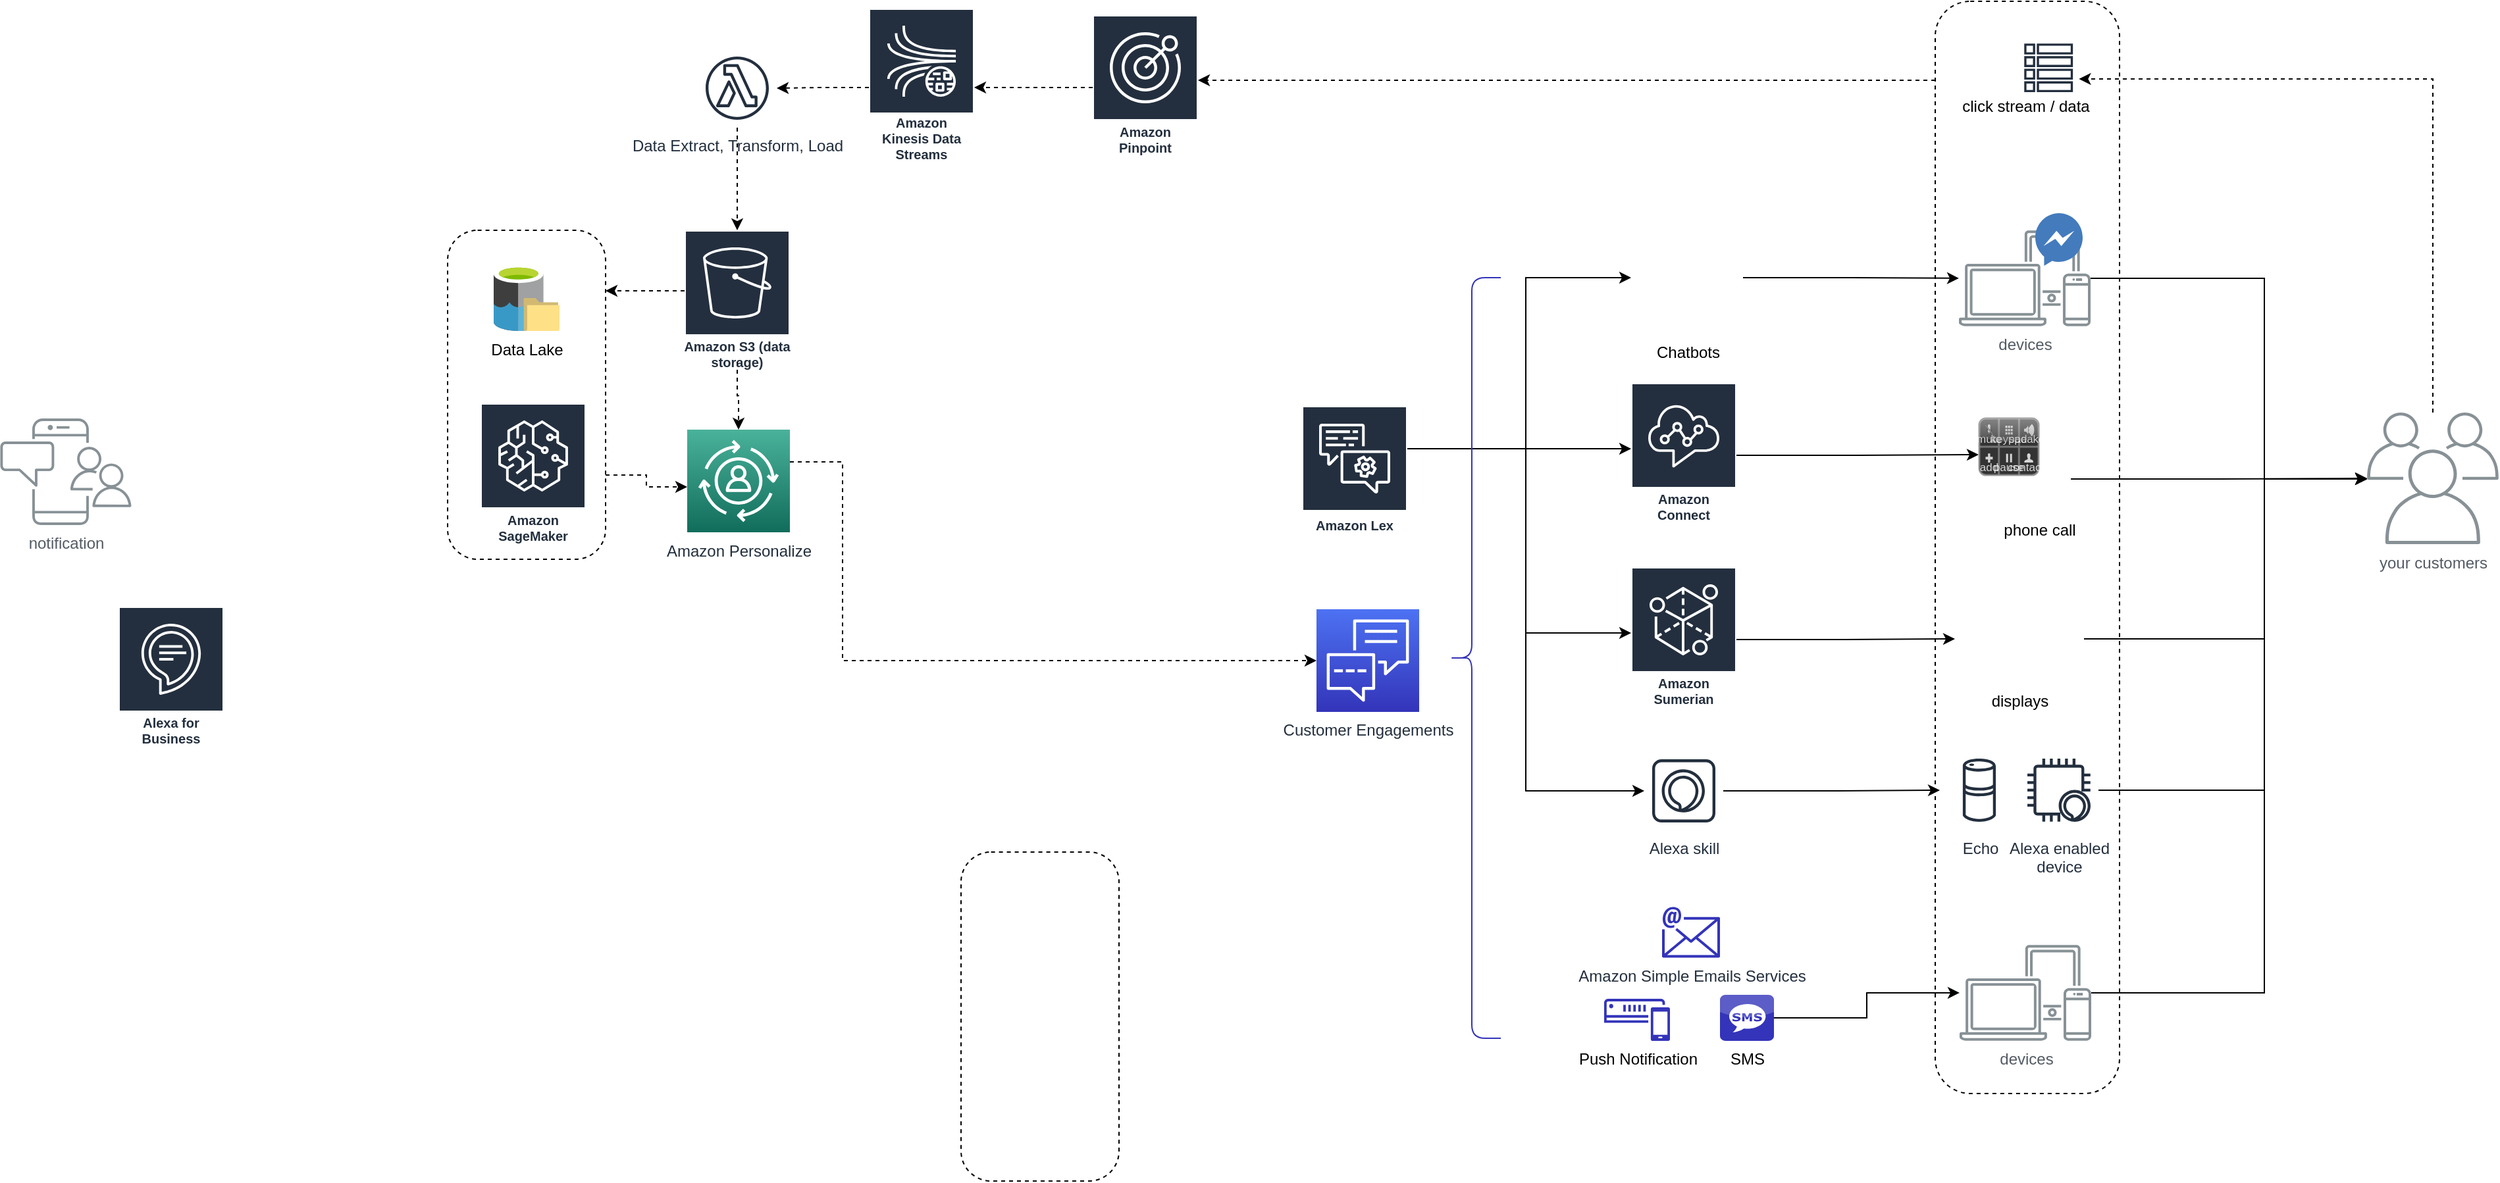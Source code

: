 <mxfile version="10.6.7" type="github"><diagram id="-aMo5f1z0sB-jl-REzhq" name="Page-1"><mxGraphModel dx="3768" dy="1148" grid="1" gridSize="10" guides="1" tooltips="1" connect="1" arrows="1" fold="1" page="1" pageScale="1" pageWidth="850" pageHeight="1100" math="0" shadow="0"><root><mxCell id="0"/><mxCell id="1" parent="0"/><mxCell id="tBMgNqVavnwIs27Ay6d1-81" value="" style="group;spacing=100;" parent="1" vertex="1" connectable="0"><mxGeometry x="1020" y="440" width="140" height="830" as="geometry"/></mxCell><mxCell id="tBMgNqVavnwIs27Ay6d1-69" value="" style="rounded=1;whiteSpace=wrap;html=1;fillColor=none;dashed=1;spacing=9;arcSize=19;" parent="tBMgNqVavnwIs27Ay6d1-81" vertex="1"><mxGeometry width="140" height="830" as="geometry"/></mxCell><mxCell id="tBMgNqVavnwIs27Ay6d1-88" value="" style="group" parent="tBMgNqVavnwIs27Ay6d1-81" vertex="1" connectable="0"><mxGeometry x="3.5" y="27.474" width="130" height="61.199" as="geometry"/></mxCell><mxCell id="tBMgNqVavnwIs27Ay6d1-74" value="" style="shape=image;html=1;verticalAlign=top;verticalLabelPosition=bottom;labelBackgroundColor=#ffffff;imageAspect=0;aspect=fixed;image=https://cdn1.iconfinder.com/data/icons/hawcons/32/700015-icon-27-one-finger-click-128.png;dashed=1;fillColor=none;spacing=7;" parent="tBMgNqVavnwIs27Ay6d1-88" vertex="1"><mxGeometry x="9.5" y="4.371" width="36.965" height="36.965" as="geometry"/></mxCell><mxCell id="tBMgNqVavnwIs27Ay6d1-80" value="&amp;nbsp;" style="outlineConnect=0;fontColor=#232F3E;gradientColor=none;strokeColor=#232F3E;fillColor=#ffffff;dashed=0;verticalLabelPosition=bottom;verticalAlign=top;align=center;html=1;fontSize=12;fontStyle=0;aspect=fixed;shape=mxgraph.aws4.resourceIcon;resIcon=mxgraph.aws4.table;spacing=8;" parent="tBMgNqVavnwIs27Ay6d1-88" vertex="1"><mxGeometry x="59.5" width="46.206" height="46.206" as="geometry"/></mxCell><mxCell id="tBMgNqVavnwIs27Ay6d1-82" value="click stream / data" style="text;html=1;strokeColor=none;fillColor=none;align=center;verticalAlign=middle;whiteSpace=wrap;rounded=0;dashed=1;" parent="tBMgNqVavnwIs27Ay6d1-88" vertex="1"><mxGeometry y="43.714" width="130" height="17.485" as="geometry"/></mxCell><mxCell id="tBMgNqVavnwIs27Ay6d1-117" value="devices" style="outlineConnect=0;gradientColor=none;fontColor=#545B64;strokeColor=none;fillColor=#879196;dashed=0;verticalLabelPosition=bottom;verticalAlign=top;align=center;html=1;fontSize=12;fontStyle=0;aspect=fixed;shape=mxgraph.aws4.illustration_devices;pointerEvents=1" parent="tBMgNqVavnwIs27Ay6d1-81" vertex="1"><mxGeometry x="18.5" y="717" width="100" height="73" as="geometry"/></mxCell><mxCell id="tBMgNqVavnwIs27Ay6d1-1" value="notification" style="outlineConnect=0;gradientColor=none;fontColor=#545B64;strokeColor=none;fillColor=#879196;dashed=0;verticalLabelPosition=bottom;verticalAlign=top;align=center;html=1;fontSize=12;fontStyle=0;aspect=fixed;shape=mxgraph.aws4.illustration_notification;pointerEvents=1" parent="1" vertex="1"><mxGeometry x="-450" y="757" width="100" height="81" as="geometry"/></mxCell><mxCell id="tBMgNqVavnwIs27Ay6d1-49" style="edgeStyle=orthogonalEdgeStyle;rounded=0;orthogonalLoop=1;jettySize=auto;html=1;" parent="1" source="tBMgNqVavnwIs27Ay6d1-2" target="tBMgNqVavnwIs27Ay6d1-19" edge="1"><mxGeometry relative="1" as="geometry"><Array as="points"><mxPoint x="1270" y="650"/><mxPoint x="1270" y="803"/></Array></mxGeometry></mxCell><mxCell id="tBMgNqVavnwIs27Ay6d1-2" value="devices" style="outlineConnect=0;gradientColor=none;fontColor=#545B64;strokeColor=none;fillColor=#879196;dashed=0;verticalLabelPosition=bottom;verticalAlign=top;align=center;html=1;fontSize=12;fontStyle=0;aspect=fixed;shape=mxgraph.aws4.illustration_devices;pointerEvents=1" parent="1" vertex="1"><mxGeometry x="1038" y="614" width="100" height="73" as="geometry"/></mxCell><mxCell id="tBMgNqVavnwIs27Ay6d1-92" style="edgeStyle=orthogonalEdgeStyle;rounded=0;orthogonalLoop=1;jettySize=auto;html=1;dashed=1;" parent="1" source="tBMgNqVavnwIs27Ay6d1-7" target="tBMgNqVavnwIs27Ay6d1-91" edge="1"><mxGeometry relative="1" as="geometry"/></mxCell><mxCell id="tBMgNqVavnwIs27Ay6d1-7" value="Amazon Pinpoint" style="outlineConnect=0;fontColor=#232F3E;gradientColor=none;strokeColor=#ffffff;fillColor=#232F3E;dashed=0;verticalLabelPosition=middle;verticalAlign=bottom;align=center;html=1;whiteSpace=wrap;fontSize=10;fontStyle=1;spacing=3;shape=mxgraph.aws4.productIcon;prIcon=mxgraph.aws4.pinpoint;" parent="1" vertex="1"><mxGeometry x="380" y="450.5" width="80" height="110" as="geometry"/></mxCell><mxCell id="tBMgNqVavnwIs27Ay6d1-21" style="edgeStyle=orthogonalEdgeStyle;rounded=0;orthogonalLoop=1;jettySize=auto;html=1;" parent="1" source="tBMgNqVavnwIs27Ay6d1-9" target="tBMgNqVavnwIs27Ay6d1-18" edge="1"><mxGeometry relative="1" as="geometry"><Array as="points"><mxPoint x="709" y="780"/><mxPoint x="709" y="650"/></Array></mxGeometry></mxCell><mxCell id="tBMgNqVavnwIs27Ay6d1-22" style="edgeStyle=orthogonalEdgeStyle;rounded=0;orthogonalLoop=1;jettySize=auto;html=1;" parent="1" source="tBMgNqVavnwIs27Ay6d1-9" target="tBMgNqVavnwIs27Ay6d1-15" edge="1"><mxGeometry relative="1" as="geometry"><Array as="points"><mxPoint x="759" y="780"/><mxPoint x="759" y="780"/></Array></mxGeometry></mxCell><mxCell id="tBMgNqVavnwIs27Ay6d1-23" style="edgeStyle=orthogonalEdgeStyle;rounded=0;orthogonalLoop=1;jettySize=auto;html=1;" parent="1" source="tBMgNqVavnwIs27Ay6d1-9" target="tBMgNqVavnwIs27Ay6d1-16" edge="1"><mxGeometry relative="1" as="geometry"><Array as="points"><mxPoint x="709" y="780"/><mxPoint x="709" y="920"/></Array></mxGeometry></mxCell><mxCell id="tBMgNqVavnwIs27Ay6d1-24" style="edgeStyle=orthogonalEdgeStyle;rounded=0;orthogonalLoop=1;jettySize=auto;html=1;" parent="1" source="tBMgNqVavnwIs27Ay6d1-9" target="tBMgNqVavnwIs27Ay6d1-13" edge="1"><mxGeometry relative="1" as="geometry"><Array as="points"><mxPoint x="709" y="780"/><mxPoint x="709" y="1040"/></Array></mxGeometry></mxCell><mxCell id="tBMgNqVavnwIs27Ay6d1-9" value="Amazon Lex" style="outlineConnect=0;fontColor=#232F3E;gradientColor=none;strokeColor=#ffffff;fillColor=#232F3E;dashed=0;verticalLabelPosition=middle;verticalAlign=bottom;align=center;html=1;whiteSpace=wrap;fontSize=10;fontStyle=1;spacing=3;shape=mxgraph.aws4.productIcon;prIcon=mxgraph.aws4.lex;" parent="1" vertex="1"><mxGeometry x="539" y="747.5" width="80" height="100" as="geometry"/></mxCell><mxCell id="tBMgNqVavnwIs27Ay6d1-10" value="Alexa for Business" style="outlineConnect=0;fontColor=#232F3E;gradientColor=none;strokeColor=#ffffff;fillColor=#232F3E;dashed=0;verticalLabelPosition=middle;verticalAlign=bottom;align=center;html=1;whiteSpace=wrap;fontSize=10;fontStyle=1;spacing=3;shape=mxgraph.aws4.productIcon;prIcon=mxgraph.aws4.alexa_for_business;" parent="1" vertex="1"><mxGeometry x="-360" y="900" width="80" height="110" as="geometry"/></mxCell><mxCell id="tBMgNqVavnwIs27Ay6d1-44" style="edgeStyle=orthogonalEdgeStyle;rounded=0;orthogonalLoop=1;jettySize=auto;html=1;" parent="1" source="tBMgNqVavnwIs27Ay6d1-13" target="tBMgNqVavnwIs27Ay6d1-14" edge="1"><mxGeometry relative="1" as="geometry"/></mxCell><mxCell id="tBMgNqVavnwIs27Ay6d1-13" value="Alexa skill" style="outlineConnect=0;fontColor=#232F3E;gradientColor=none;strokeColor=#232F3E;fillColor=#ffffff;dashed=0;verticalLabelPosition=bottom;verticalAlign=top;align=center;html=1;fontSize=12;fontStyle=0;aspect=fixed;shape=mxgraph.aws4.resourceIcon;resIcon=mxgraph.aws4.alexa_skill;" parent="1" vertex="1"><mxGeometry x="799" y="1010" width="60" height="60" as="geometry"/></mxCell><mxCell id="tBMgNqVavnwIs27Ay6d1-29" style="edgeStyle=orthogonalEdgeStyle;rounded=0;orthogonalLoop=1;jettySize=auto;html=1;entryX=-0.011;entryY=0.64;entryDx=0;entryDy=0;entryPerimeter=0;" parent="1" source="tBMgNqVavnwIs27Ay6d1-15" target="tBMgNqVavnwIs27Ay6d1-25" edge="1"><mxGeometry relative="1" as="geometry"/></mxCell><mxCell id="tBMgNqVavnwIs27Ay6d1-15" value="Amazon Connect" style="outlineConnect=0;fontColor=#232F3E;gradientColor=none;strokeColor=#ffffff;fillColor=#232F3E;dashed=0;verticalLabelPosition=middle;verticalAlign=bottom;align=center;html=1;whiteSpace=wrap;fontSize=10;fontStyle=1;spacing=3;shape=mxgraph.aws4.productIcon;prIcon=mxgraph.aws4.connect;" parent="1" vertex="1"><mxGeometry x="789" y="730" width="80" height="110" as="geometry"/></mxCell><mxCell id="tBMgNqVavnwIs27Ay6d1-34" style="edgeStyle=orthogonalEdgeStyle;rounded=0;orthogonalLoop=1;jettySize=auto;html=1;entryX=0;entryY=0.5;entryDx=0;entryDy=0;" parent="1" source="tBMgNqVavnwIs27Ay6d1-16" target="tBMgNqVavnwIs27Ay6d1-37" edge="1"><mxGeometry relative="1" as="geometry"><mxPoint x="1090" y="930" as="targetPoint"/></mxGeometry></mxCell><mxCell id="tBMgNqVavnwIs27Ay6d1-16" value="Amazon Sumerian" style="outlineConnect=0;fontColor=#232F3E;gradientColor=none;strokeColor=#ffffff;fillColor=#232F3E;dashed=0;verticalLabelPosition=middle;verticalAlign=bottom;align=center;html=1;whiteSpace=wrap;fontSize=10;fontStyle=1;spacing=3;shape=mxgraph.aws4.productIcon;prIcon=mxgraph.aws4.sumerian;" parent="1" vertex="1"><mxGeometry x="789" y="870" width="80" height="110" as="geometry"/></mxCell><mxCell id="tBMgNqVavnwIs27Ay6d1-30" style="edgeStyle=orthogonalEdgeStyle;rounded=0;orthogonalLoop=1;jettySize=auto;html=1;" parent="1" source="tBMgNqVavnwIs27Ay6d1-18" target="tBMgNqVavnwIs27Ay6d1-2" edge="1"><mxGeometry relative="1" as="geometry"/></mxCell><mxCell id="tBMgNqVavnwIs27Ay6d1-18" value="Chatbots" style="shape=image;html=1;verticalAlign=top;verticalLabelPosition=bottom;labelBackgroundColor=#ffffff;imageAspect=0;aspect=fixed;image=https://cdn3.iconfinder.com/data/icons/digital-banking-solid-fast-transfer/512/customer_live_chat_service-128.png" parent="1" vertex="1"><mxGeometry x="789" y="607.5" width="85" height="85" as="geometry"/></mxCell><mxCell id="tBMgNqVavnwIs27Ay6d1-90" style="edgeStyle=orthogonalEdgeStyle;rounded=0;orthogonalLoop=1;jettySize=auto;html=1;dashed=1;" parent="1" source="tBMgNqVavnwIs27Ay6d1-19" target="tBMgNqVavnwIs27Ay6d1-80" edge="1"><mxGeometry relative="1" as="geometry"><Array as="points"><mxPoint x="1398" y="499"/></Array></mxGeometry></mxCell><mxCell id="tBMgNqVavnwIs27Ay6d1-19" value="your customers" style="outlineConnect=0;gradientColor=none;fontColor=#545B64;strokeColor=none;fillColor=#879196;dashed=0;verticalLabelPosition=bottom;verticalAlign=top;align=center;html=1;fontSize=12;fontStyle=0;aspect=fixed;shape=mxgraph.aws4.illustration_users;pointerEvents=1" parent="1" vertex="1"><mxGeometry x="1348" y="752.5" width="100" height="100" as="geometry"/></mxCell><mxCell id="tBMgNqVavnwIs27Ay6d1-28" value="" style="group" parent="1" vertex="1" connectable="0"><mxGeometry x="1053.5" y="757" width="69.5" height="70.5" as="geometry"/></mxCell><mxCell id="tBMgNqVavnwIs27Ay6d1-25" value="" style="verticalLabelPosition=bottom;verticalAlign=top;html=1;shadow=0;dashed=0;strokeWidth=1;shape=mxgraph.ios.iCallDialog;" parent="tBMgNqVavnwIs27Ay6d1-28" vertex="1"><mxGeometry width="45" height="43" as="geometry"/></mxCell><mxCell id="tBMgNqVavnwIs27Ay6d1-27" value="phone call" style="shape=image;html=1;verticalAlign=top;verticalLabelPosition=bottom;labelBackgroundColor=#ffffff;imageAspect=0;aspect=fixed;image=https://cdn4.iconfinder.com/data/icons/mayssam/512/phone-128.png" parent="tBMgNqVavnwIs27Ay6d1-28" vertex="1"><mxGeometry x="20.5" y="21.5" width="49" height="49" as="geometry"/></mxCell><mxCell id="tBMgNqVavnwIs27Ay6d1-50" style="edgeStyle=orthogonalEdgeStyle;rounded=0;orthogonalLoop=1;jettySize=auto;html=1;" parent="1" source="tBMgNqVavnwIs27Ay6d1-37" target="tBMgNqVavnwIs27Ay6d1-19" edge="1"><mxGeometry relative="1" as="geometry"><Array as="points"><mxPoint x="1270" y="925"/><mxPoint x="1270" y="803"/></Array></mxGeometry></mxCell><mxCell id="tBMgNqVavnwIs27Ay6d1-37" value="displays" style="shape=image;html=1;verticalAlign=top;verticalLabelPosition=bottom;labelBackgroundColor=#ffffff;imageAspect=0;aspect=fixed;image=https://cdn4.iconfinder.com/data/icons/ionicons/512/icon-ios7-monitor-outline-128.png;spacing=-14;" parent="1" vertex="1"><mxGeometry x="1035" y="875.5" width="98" height="98" as="geometry"/></mxCell><mxCell id="tBMgNqVavnwIs27Ay6d1-45" value="" style="group" parent="1" vertex="1" connectable="0"><mxGeometry x="1023.5" y="1009.5" width="120.5" height="60" as="geometry"/></mxCell><mxCell id="tBMgNqVavnwIs27Ay6d1-14" value="Echo" style="outlineConnect=0;fontColor=#232F3E;gradientColor=none;strokeColor=#232F3E;fillColor=#ffffff;dashed=0;verticalLabelPosition=bottom;verticalAlign=top;align=center;html=1;fontSize=12;fontStyle=0;aspect=fixed;shape=mxgraph.aws4.resourceIcon;resIcon=mxgraph.aws4.echo;" parent="tBMgNqVavnwIs27Ay6d1-45" vertex="1"><mxGeometry width="60" height="60" as="geometry"/></mxCell><mxCell id="tBMgNqVavnwIs27Ay6d1-43" value="Alexa enabled&#xA;device" style="outlineConnect=0;fontColor=#232F3E;gradientColor=none;strokeColor=#232F3E;fillColor=#ffffff;dashed=0;verticalLabelPosition=bottom;verticalAlign=top;align=center;html=1;fontSize=12;fontStyle=0;aspect=fixed;shape=mxgraph.aws4.resourceIcon;resIcon=mxgraph.aws4.alexa_enabled_device;" parent="tBMgNqVavnwIs27Ay6d1-45" vertex="1"><mxGeometry x="60.5" width="60" height="60" as="geometry"/></mxCell><mxCell id="tBMgNqVavnwIs27Ay6d1-51" style="edgeStyle=orthogonalEdgeStyle;rounded=0;orthogonalLoop=1;jettySize=auto;html=1;" parent="1" source="tBMgNqVavnwIs27Ay6d1-43" target="tBMgNqVavnwIs27Ay6d1-19" edge="1"><mxGeometry relative="1" as="geometry"><Array as="points"><mxPoint x="1270" y="1040"/><mxPoint x="1270" y="803"/></Array></mxGeometry></mxCell><mxCell id="tBMgNqVavnwIs27Ay6d1-53" value="" style="dashed=0;outlineConnect=0;html=1;align=center;labelPosition=center;verticalLabelPosition=bottom;verticalAlign=top;shape=mxgraph.weblogos.messenger_2" parent="1" vertex="1"><mxGeometry x="1096" y="601" width="36" height="40" as="geometry"/></mxCell><mxCell id="tBMgNqVavnwIs27Ay6d1-57" value="" style="shape=image;html=1;verticalAlign=top;verticalLabelPosition=bottom;labelBackgroundColor=#ffffff;imageAspect=0;aspect=fixed;image=https://cdn3.iconfinder.com/data/icons/logos-brands-3/24/logo_brand_brands_logos_firefox-128.png" parent="1" vertex="1"><mxGeometry x="1046" y="601" width="38" height="38" as="geometry"/></mxCell><mxCell id="tBMgNqVavnwIs27Ay6d1-58" value="" style="shape=image;html=1;verticalAlign=top;verticalLabelPosition=bottom;labelBackgroundColor=#ffffff;imageAspect=0;aspect=fixed;image=https://cdn4.iconfinder.com/data/icons/miu-flat-social/60/app_store-128.png" parent="1" vertex="1"><mxGeometry x="1098.5" y="660" width="20" height="20" as="geometry"/></mxCell><mxCell id="tBMgNqVavnwIs27Ay6d1-66" style="edgeStyle=orthogonalEdgeStyle;rounded=0;orthogonalLoop=1;jettySize=auto;html=1;" parent="1" source="tBMgNqVavnwIs27Ay6d1-27" target="tBMgNqVavnwIs27Ay6d1-19" edge="1"><mxGeometry relative="1" as="geometry"/></mxCell><mxCell id="tBMgNqVavnwIs27Ay6d1-85" style="edgeStyle=orthogonalEdgeStyle;rounded=0;orthogonalLoop=1;jettySize=auto;html=1;dashed=1;" parent="1" source="tBMgNqVavnwIs27Ay6d1-69" target="tBMgNqVavnwIs27Ay6d1-7" edge="1"><mxGeometry relative="1" as="geometry"><Array as="points"><mxPoint x="730" y="500"/><mxPoint x="730" y="500"/></Array></mxGeometry></mxCell><mxCell id="tBMgNqVavnwIs27Ay6d1-100" style="edgeStyle=orthogonalEdgeStyle;rounded=0;orthogonalLoop=1;jettySize=auto;html=1;dashed=1;" parent="1" source="tBMgNqVavnwIs27Ay6d1-91" target="tBMgNqVavnwIs27Ay6d1-99" edge="1"><mxGeometry relative="1" as="geometry"/></mxCell><mxCell id="tBMgNqVavnwIs27Ay6d1-91" value="Amazon Kinesis Data Streams" style="outlineConnect=0;fontColor=#232F3E;gradientColor=none;strokeColor=#ffffff;fillColor=#232F3E;dashed=0;verticalLabelPosition=middle;verticalAlign=bottom;align=center;html=1;whiteSpace=wrap;fontSize=10;fontStyle=1;spacing=3;shape=mxgraph.aws4.productIcon;prIcon=mxgraph.aws4.kinesis_data_streams;" parent="1" vertex="1"><mxGeometry x="210" y="445.5" width="80" height="120" as="geometry"/></mxCell><mxCell id="tBMgNqVavnwIs27Ay6d1-102" style="edgeStyle=orthogonalEdgeStyle;rounded=0;orthogonalLoop=1;jettySize=auto;html=1;dashed=1;" parent="1" source="tBMgNqVavnwIs27Ay6d1-99" target="tBMgNqVavnwIs27Ay6d1-101" edge="1"><mxGeometry relative="1" as="geometry"/></mxCell><mxCell id="tBMgNqVavnwIs27Ay6d1-99" value="Data Extract, Transform, Load" style="outlineConnect=0;fontColor=#232F3E;gradientColor=none;strokeColor=#232F3E;fillColor=#ffffff;dashed=0;verticalLabelPosition=bottom;verticalAlign=top;align=center;html=1;fontSize=12;fontStyle=0;aspect=fixed;shape=mxgraph.aws4.resourceIcon;resIcon=mxgraph.aws4.lambda_function;" parent="1" vertex="1"><mxGeometry x="80" y="476" width="60" height="60" as="geometry"/></mxCell><mxCell id="tBMgNqVavnwIs27Ay6d1-105" style="edgeStyle=orthogonalEdgeStyle;rounded=0;orthogonalLoop=1;jettySize=auto;html=1;dashed=1;" parent="1" source="tBMgNqVavnwIs27Ay6d1-101" target="tBMgNqVavnwIs27Ay6d1-103" edge="1"><mxGeometry relative="1" as="geometry"/></mxCell><mxCell id="tBMgNqVavnwIs27Ay6d1-139" style="edgeStyle=orthogonalEdgeStyle;rounded=0;orthogonalLoop=1;jettySize=auto;html=1;dashed=1;" parent="1" source="tBMgNqVavnwIs27Ay6d1-101" target="tBMgNqVavnwIs27Ay6d1-128" edge="1"><mxGeometry relative="1" as="geometry"><Array as="points"><mxPoint x="20" y="660"/><mxPoint x="20" y="660"/></Array></mxGeometry></mxCell><mxCell id="tBMgNqVavnwIs27Ay6d1-101" value="Amazon S3 (data storage)" style="outlineConnect=0;fontColor=#232F3E;gradientColor=none;strokeColor=#ffffff;fillColor=#232F3E;dashed=0;verticalLabelPosition=middle;verticalAlign=bottom;align=center;html=1;whiteSpace=wrap;fontSize=10;fontStyle=1;spacing=-7;shape=mxgraph.aws4.productIcon;prIcon=mxgraph.aws4.s3;" parent="1" vertex="1"><mxGeometry x="70" y="614" width="80" height="100" as="geometry"/></mxCell><mxCell id="tBMgNqVavnwIs27Ay6d1-137" style="edgeStyle=orthogonalEdgeStyle;rounded=0;orthogonalLoop=1;jettySize=auto;html=1;dashed=1;" parent="1" source="tBMgNqVavnwIs27Ay6d1-103" target="tBMgNqVavnwIs27Ay6d1-106" edge="1"><mxGeometry relative="1" as="geometry"><Array as="points"><mxPoint x="190" y="790"/><mxPoint x="190" y="941"/></Array></mxGeometry></mxCell><mxCell id="tBMgNqVavnwIs27Ay6d1-103" value="Amazon Personalize" style="outlineConnect=0;fontColor=#232F3E;gradientColor=#4AB29A;gradientDirection=north;fillColor=#116D5B;strokeColor=#ffffff;dashed=0;verticalLabelPosition=bottom;verticalAlign=top;align=center;html=1;fontSize=12;fontStyle=0;aspect=fixed;shape=mxgraph.aws4.resourceIcon;resIcon=mxgraph.aws4.personalize;" parent="1" vertex="1"><mxGeometry x="72" y="765.5" width="78" height="78" as="geometry"/></mxCell><mxCell id="tBMgNqVavnwIs27Ay6d1-106" value="Customer Engagements" style="outlineConnect=0;fontColor=#232F3E;gradientColor=#4D72F3;gradientDirection=north;fillColor=#3334B9;strokeColor=#ffffff;dashed=0;verticalLabelPosition=bottom;verticalAlign=top;align=center;html=1;fontSize=12;fontStyle=0;aspect=fixed;shape=mxgraph.aws4.resourceIcon;resIcon=mxgraph.aws4.customer_engagement;" parent="1" vertex="1"><mxGeometry x="550" y="902" width="78" height="78" as="geometry"/></mxCell><mxCell id="tBMgNqVavnwIs27Ay6d1-115" value="" style="group" parent="1" vertex="1" connectable="0"><mxGeometry x="768.5" y="1128" width="129" height="102" as="geometry"/></mxCell><mxCell id="tBMgNqVavnwIs27Ay6d1-108" value="&lt;div&gt;Amazon Simple Emails Services&lt;/div&gt;" style="outlineConnect=0;fontColor=#232F3E;gradientColor=none;fillColor=#3334B9;strokeColor=none;dashed=0;verticalLabelPosition=bottom;verticalAlign=top;align=center;html=1;fontSize=12;fontStyle=0;aspect=fixed;pointerEvents=1;shape=mxgraph.aws4.email;" parent="tBMgNqVavnwIs27Ay6d1-115" vertex="1"><mxGeometry x="44" width="44" height="39" as="geometry"/></mxCell><mxCell id="tBMgNqVavnwIs27Ay6d1-109" value="Push Notification" style="pointerEvents=1;shadow=0;dashed=0;html=1;strokeColor=none;fillColor=#3334B9;labelPosition=center;verticalLabelPosition=bottom;verticalAlign=top;outlineConnect=0;align=center;shape=mxgraph.office.communications.sms_gateway;" parent="tBMgNqVavnwIs27Ay6d1-115" vertex="1"><mxGeometry y="70" width="50" height="32" as="geometry"/></mxCell><mxCell id="tBMgNqVavnwIs27Ay6d1-114" value="SMS" style="dashed=0;outlineConnect=0;html=1;align=center;labelPosition=center;verticalLabelPosition=bottom;verticalAlign=top;shape=mxgraph.webicons.sms;fillColor=#3334B9;gradientColor=none;" parent="tBMgNqVavnwIs27Ay6d1-115" vertex="1"><mxGeometry x="88" y="67" width="41" height="35" as="geometry"/></mxCell><mxCell id="tBMgNqVavnwIs27Ay6d1-118" style="edgeStyle=orthogonalEdgeStyle;rounded=0;orthogonalLoop=1;jettySize=auto;html=1;" parent="1" source="tBMgNqVavnwIs27Ay6d1-114" target="tBMgNqVavnwIs27Ay6d1-117" edge="1"><mxGeometry relative="1" as="geometry"/></mxCell><mxCell id="tBMgNqVavnwIs27Ay6d1-119" value="" style="shape=curlyBracket;whiteSpace=wrap;html=1;rounded=1;fillColor=#3334B9;gradientColor=none;size=0.45;strokeColor=#3334B9;" parent="1" vertex="1"><mxGeometry x="650" y="650" width="40" height="578" as="geometry"/></mxCell><mxCell id="tBMgNqVavnwIs27Ay6d1-120" style="edgeStyle=orthogonalEdgeStyle;rounded=0;orthogonalLoop=1;jettySize=auto;html=1;" parent="1" source="tBMgNqVavnwIs27Ay6d1-117" target="tBMgNqVavnwIs27Ay6d1-19" edge="1"><mxGeometry relative="1" as="geometry"><Array as="points"><mxPoint x="1270" y="1193"/><mxPoint x="1270" y="803"/></Array></mxGeometry></mxCell><mxCell id="tBMgNqVavnwIs27Ay6d1-135" value="" style="group" parent="1" vertex="1" connectable="0"><mxGeometry x="-110" y="614" width="120" height="250" as="geometry"/></mxCell><mxCell id="tBMgNqVavnwIs27Ay6d1-123" value="Data Lake" style="aspect=fixed;html=1;align=center;shadow=0;dashed=0;image;fontSize=12;image=img/lib/mscae/dep/Data_Lake_Store.svg;strokeColor=#3334B9;fillColor=#3334B9;gradientColor=none;" parent="tBMgNqVavnwIs27Ay6d1-135" vertex="1"><mxGeometry x="35" y="26.5" width="50" height="50" as="geometry"/></mxCell><mxCell id="tBMgNqVavnwIs27Ay6d1-125" value="Amazon SageMaker" style="outlineConnect=0;fontColor=#232F3E;gradientColor=none;strokeColor=#ffffff;fillColor=#232F3E;dashed=0;verticalLabelPosition=middle;verticalAlign=bottom;align=center;html=1;whiteSpace=wrap;fontSize=10;fontStyle=1;spacing=3;shape=mxgraph.aws4.productIcon;prIcon=mxgraph.aws4.sagemaker;" parent="tBMgNqVavnwIs27Ay6d1-135" vertex="1"><mxGeometry x="25" y="131.5" width="80" height="110" as="geometry"/></mxCell><mxCell id="tBMgNqVavnwIs27Ay6d1-127" value="" style="group;spacing=100;" parent="tBMgNqVavnwIs27Ay6d1-135" vertex="1" connectable="0"><mxGeometry width="120" height="250" as="geometry"/></mxCell><mxCell id="tBMgNqVavnwIs27Ay6d1-128" value="" style="rounded=1;whiteSpace=wrap;html=1;fillColor=none;dashed=1;spacing=9;arcSize=19;" parent="tBMgNqVavnwIs27Ay6d1-127" vertex="1"><mxGeometry width="120" height="250.0" as="geometry"/></mxCell><mxCell id="tBMgNqVavnwIs27Ay6d1-140" style="edgeStyle=orthogonalEdgeStyle;rounded=0;orthogonalLoop=1;jettySize=auto;html=1;dashed=1;" parent="1" source="tBMgNqVavnwIs27Ay6d1-128" target="tBMgNqVavnwIs27Ay6d1-103" edge="1"><mxGeometry relative="1" as="geometry"><Array as="points"><mxPoint x="41" y="800"/><mxPoint x="41" y="809"/></Array></mxGeometry></mxCell><mxCell id="Lm9SN8ycgRvvg3rdxNXf-4" value="" style="group;spacing=100;" vertex="1" connectable="0" parent="1"><mxGeometry x="280" y="1086.5" width="120" height="250" as="geometry"/></mxCell><mxCell id="Lm9SN8ycgRvvg3rdxNXf-5" value="" style="rounded=1;whiteSpace=wrap;html=1;fillColor=none;dashed=1;spacing=9;arcSize=19;" vertex="1" parent="Lm9SN8ycgRvvg3rdxNXf-4"><mxGeometry width="120" height="250.0" as="geometry"/></mxCell></root></mxGraphModel></diagram></mxfile>